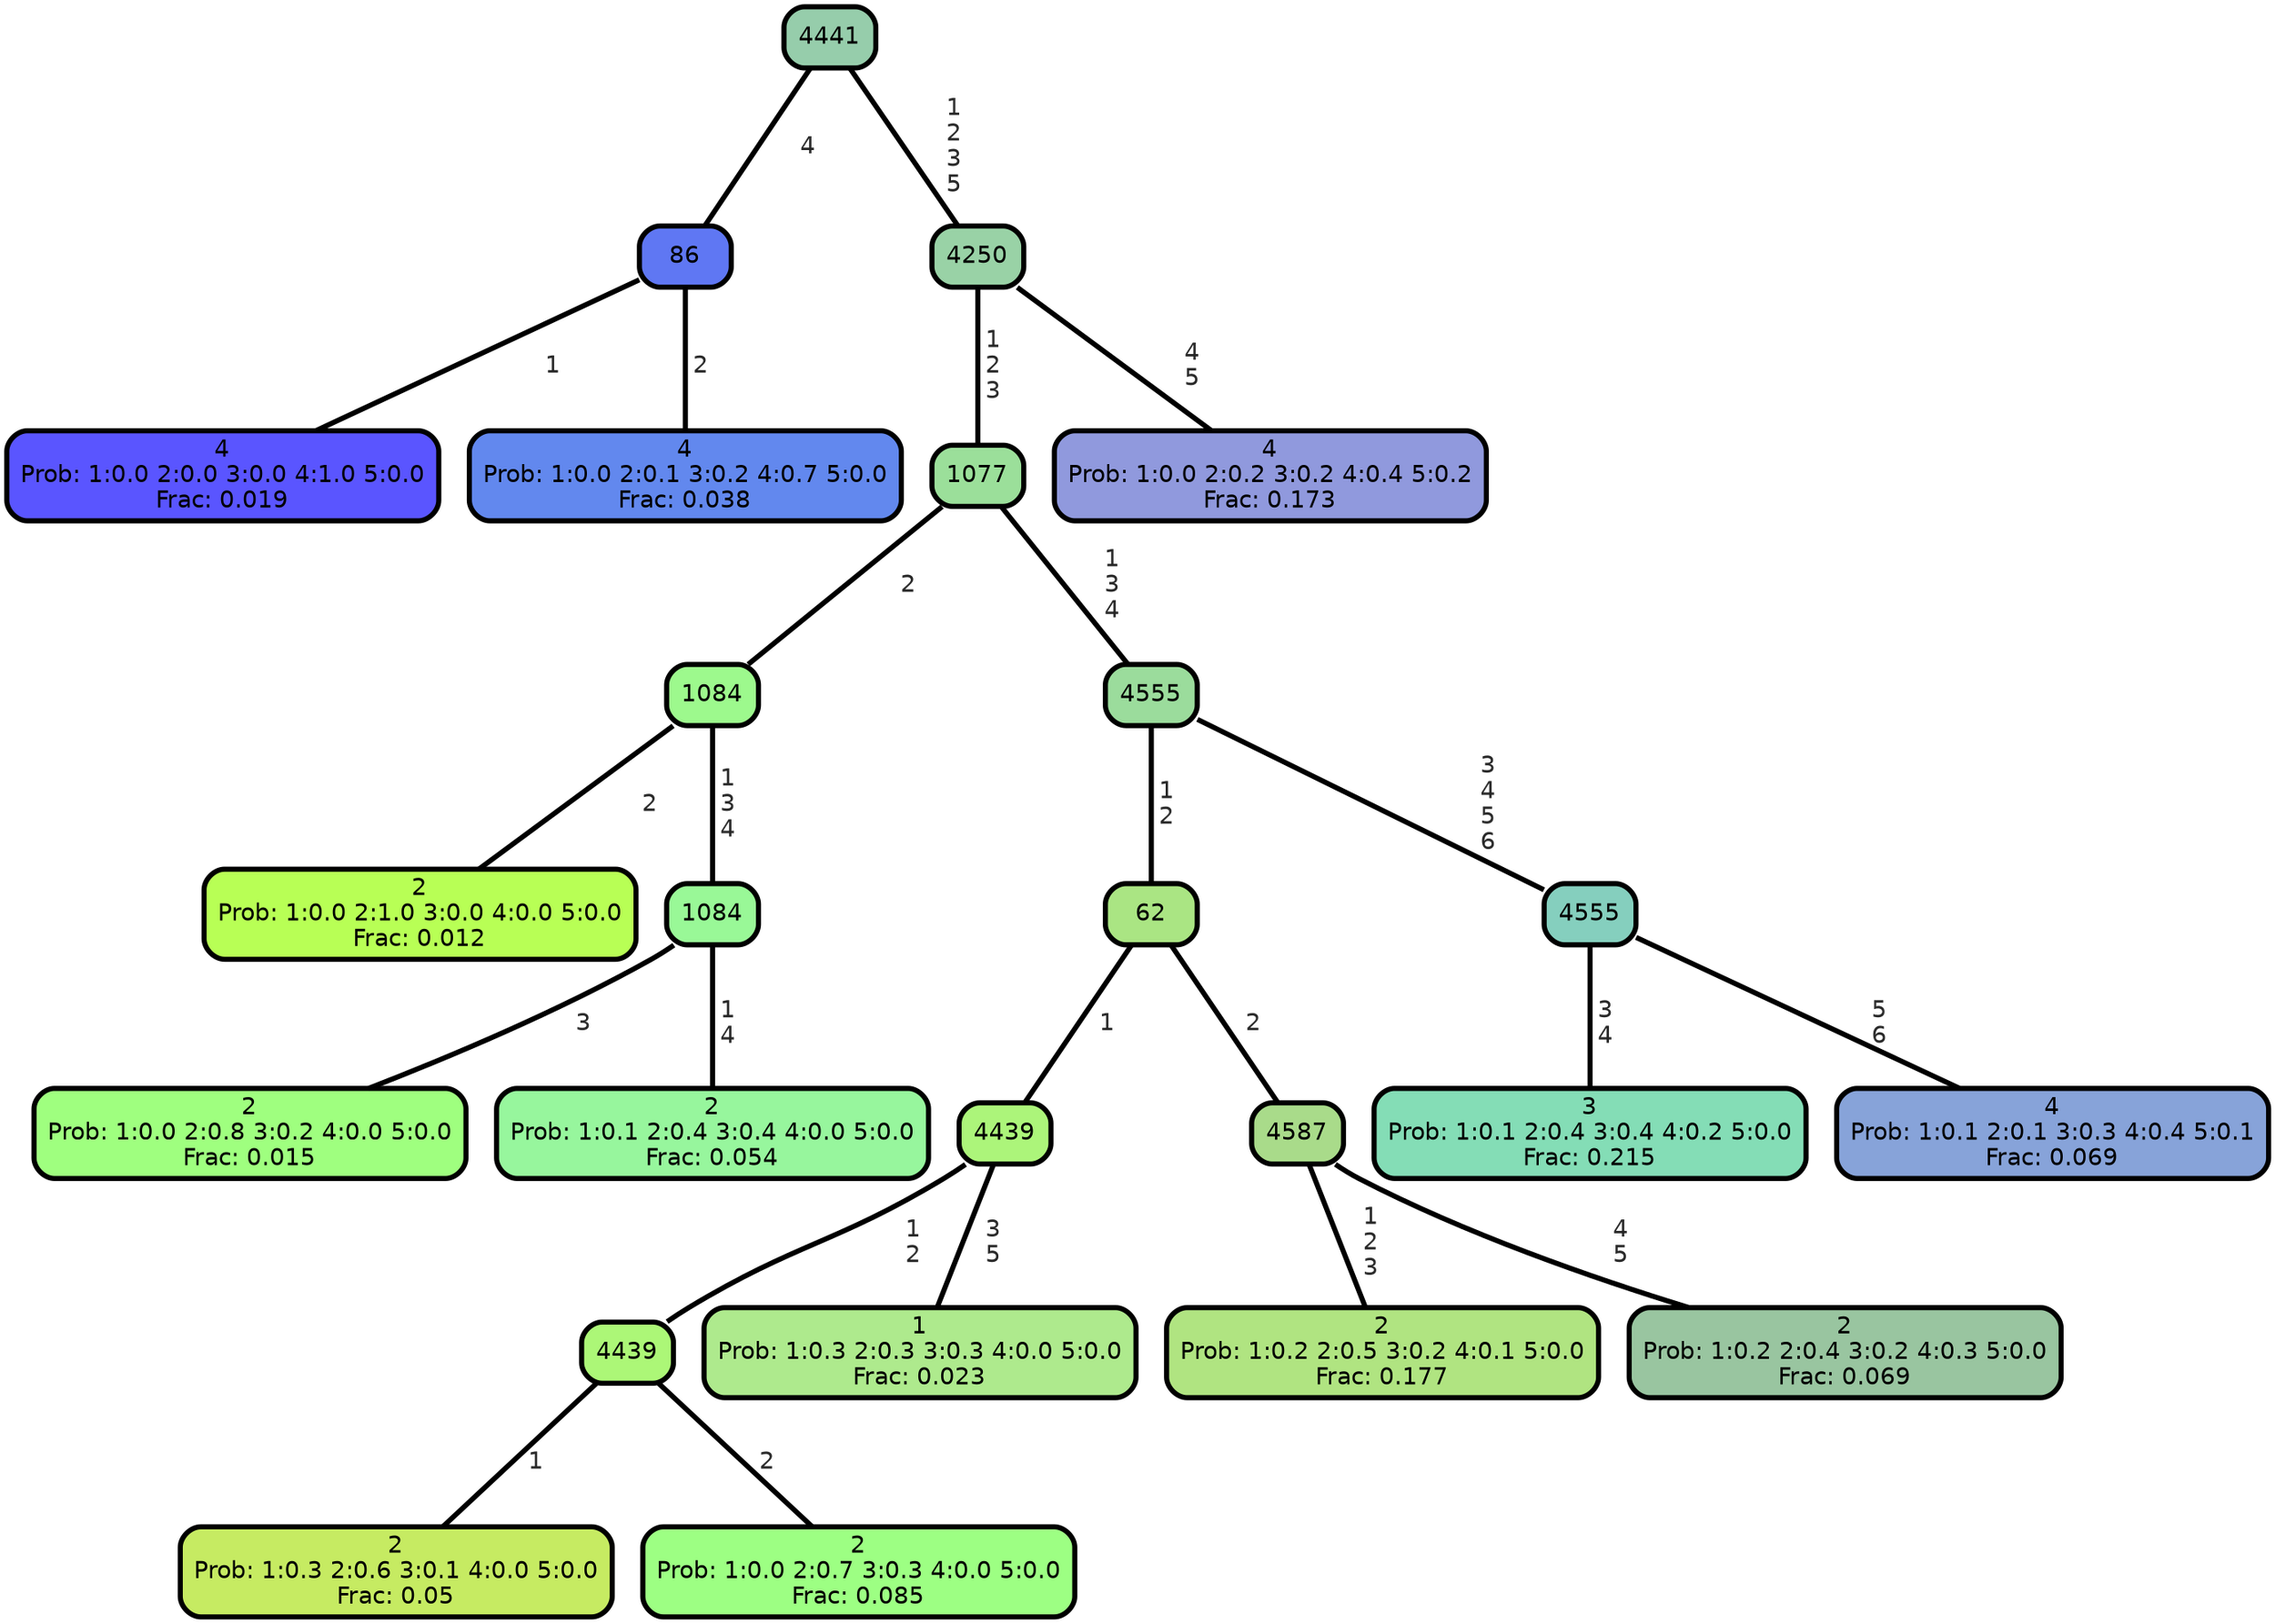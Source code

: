 graph Tree {
node [shape=box, style="filled, rounded",color="black",penwidth="3",fontcolor="black",                 fontname=helvetica] ;
graph [ranksep="0 equally", splines=straight,                 bgcolor=transparent, dpi=200] ;
edge [fontname=helvetica, fontweight=bold,fontcolor=grey14,color=black] ;
0 [label="4
Prob: 1:0.0 2:0.0 3:0.0 4:1.0 5:0.0
Frac: 0.019", fillcolor="#5a55ff"] ;
1 [label="86", fillcolor="#5f77f3"] ;
2 [label="4
Prob: 1:0.0 2:0.1 3:0.2 4:0.7 5:0.0
Frac: 0.038", fillcolor="#6288ee"] ;
3 [label="4441", fillcolor="#96cdab"] ;
4 [label="2
Prob: 1:0.0 2:1.0 3:0.0 4:0.0 5:0.0
Frac: 0.012", fillcolor="#b8ff55"] ;
5 [label="1084", fillcolor="#9df98d"] ;
6 [label="2
Prob: 1:0.0 2:0.8 3:0.2 4:0.0 5:0.0
Frac: 0.015", fillcolor="#9fff7f"] ;
7 [label="1084", fillcolor="#99f897"] ;
8 [label="2
Prob: 1:0.1 2:0.4 3:0.4 4:0.0 5:0.0
Frac: 0.054", fillcolor="#97f69d"] ;
9 [label="1077", fillcolor="#9bdf9a"] ;
10 [label="2
Prob: 1:0.3 2:0.6 3:0.1 4:0.0 5:0.0
Frac: 0.05", fillcolor="#c6eb62"] ;
11 [label="4439", fillcolor="#acf777"] ;
12 [label="2
Prob: 1:0.0 2:0.7 3:0.3 4:0.0 5:0.0
Frac: 0.085", fillcolor="#9dff83"] ;
13 [label="4439", fillcolor="#acf57a"] ;
14 [label="1
Prob: 1:0.3 2:0.3 3:0.3 4:0.0 5:0.0
Frac: 0.023", fillcolor="#aeea8d"] ;
15 [label="62", fillcolor="#aae583"] ;
16 [label="2
Prob: 1:0.2 2:0.5 3:0.2 4:0.1 5:0.0
Frac: 0.177", fillcolor="#b0e481"] ;
17 [label="4587", fillcolor="#a9db8a"] ;
18 [label="2
Prob: 1:0.2 2:0.4 3:0.2 4:0.3 5:0.0
Frac: 0.069", fillcolor="#99c5a0"] ;
19 [label="4555", fillcolor="#9bdc9c"] ;
20 [label="3
Prob: 1:0.1 2:0.4 3:0.4 4:0.2 5:0.0
Frac: 0.215", fillcolor="#84ddb6"] ;
21 [label="4555", fillcolor="#85cfbe"] ;
22 [label="4
Prob: 1:0.1 2:0.1 3:0.3 4:0.4 5:0.1
Frac: 0.069", fillcolor="#87a3d9"] ;
23 [label="4250", fillcolor="#99d2a6"] ;
24 [label="4
Prob: 1:0.0 2:0.2 3:0.2 4:0.4 5:0.2
Frac: 0.173", fillcolor="#9099dd"] ;
1 -- 0 [label=" 1",penwidth=3] ;
1 -- 2 [label=" 2",penwidth=3] ;
3 -- 1 [label=" 4",penwidth=3] ;
3 -- 23 [label=" 1\n 2\n 3\n 5",penwidth=3] ;
5 -- 4 [label=" 2",penwidth=3] ;
5 -- 7 [label=" 1\n 3\n 4",penwidth=3] ;
7 -- 6 [label=" 3",penwidth=3] ;
7 -- 8 [label=" 1\n 4",penwidth=3] ;
9 -- 5 [label=" 2",penwidth=3] ;
9 -- 19 [label=" 1\n 3\n 4",penwidth=3] ;
11 -- 10 [label=" 1",penwidth=3] ;
11 -- 12 [label=" 2",penwidth=3] ;
13 -- 11 [label=" 1\n 2",penwidth=3] ;
13 -- 14 [label=" 3\n 5",penwidth=3] ;
15 -- 13 [label=" 1",penwidth=3] ;
15 -- 17 [label=" 2",penwidth=3] ;
17 -- 16 [label=" 1\n 2\n 3",penwidth=3] ;
17 -- 18 [label=" 4\n 5",penwidth=3] ;
19 -- 15 [label=" 1\n 2",penwidth=3] ;
19 -- 21 [label=" 3\n 4\n 5\n 6",penwidth=3] ;
21 -- 20 [label=" 3\n 4",penwidth=3] ;
21 -- 22 [label=" 5\n 6",penwidth=3] ;
23 -- 9 [label=" 1\n 2\n 3",penwidth=3] ;
23 -- 24 [label=" 4\n 5",penwidth=3] ;
{rank = same;}}